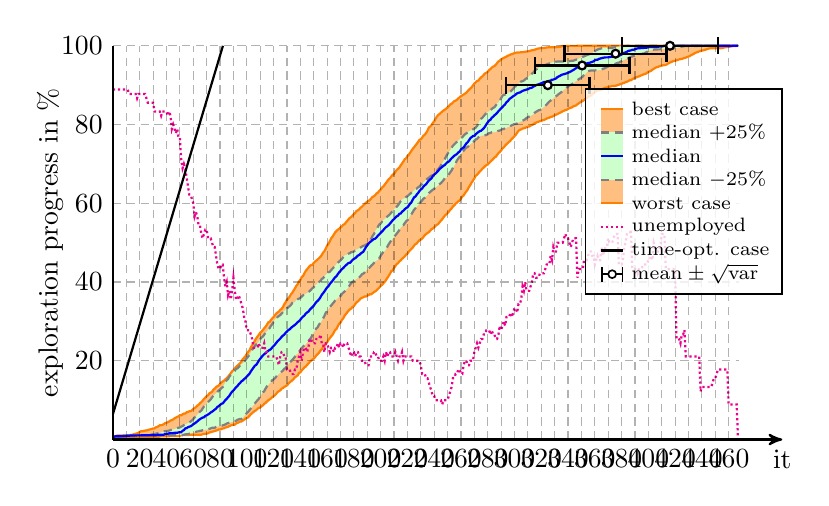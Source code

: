 \begin{tikzpicture}[thick]


% plot data, scaled to 8cm
\begin{scope}[yscale=0.05, xscale=0.017]
\draw[draw=orange, fill=orange!50] (0.00, 0.41) -- (1.00, 0.41) -- (2.00, 0.56) -- (3.00, 0.56) -- (4.00, 0.59) -- (5.00, 0.59) -- (6.00, 0.59) -- (7.00, 0.59) -- (8.00, 0.59) -- (9.00, 0.59) -- (10.00, 0.59) -- (11.00, 0.59) -- (12.00, 0.59) -- (13.00, 0.59) -- (14.00, 0.59) -- (15.00, 0.59) -- (16.00, 0.59) -- (17.00, 0.59) -- (18.00, 0.59) -- (19.00, 0.59) -- (20.00, 0.67) -- (21.00, 0.67) -- (22.00, 0.67) -- (23.00, 0.67) -- (24.00, 0.67) -- (25.00, 0.67) -- (26.00, 0.67) -- (27.00, 0.67) -- (28.00, 0.67) -- (29.00, 0.67) -- (30.00, 0.67) -- (31.00, 0.67) -- (32.00, 0.67) -- (33.00, 0.67) -- (34.00, 0.67) -- (35.00, 0.77) -- (36.00, 0.83) -- (37.00, 0.83) -- (38.00, 0.83) -- (39.00, 0.83) -- (40.00, 0.83) -- (41.00, 0.83) -- (42.00, 0.83) -- (43.00, 0.91) -- (44.00, 0.91) -- (45.00, 0.91) -- (46.00, 0.91) -- (47.00, 0.91) -- (48.00, 0.91) -- (49.00, 0.91) -- (50.00, 0.91) -- (51.00, 1.09) -- (52.00, 1.10) -- (53.00, 1.17) -- (54.00, 1.17) -- (55.00, 1.17) -- (56.00, 1.17) -- (57.00, 1.17) -- (58.00, 1.23) -- (59.00, 1.23) -- (60.00, 1.23) -- (61.00, 1.23) -- (62.00, 1.23) -- (63.00, 1.23) -- (64.00, 1.23) -- (65.00, 1.23) -- (66.00, 1.23) -- (67.00, 1.35) -- (68.00, 1.42) -- (69.00, 1.49) -- (70.00, 1.49) -- (71.00, 1.57) -- (72.00, 1.79) -- (73.00, 1.88) -- (74.00, 1.97) -- (75.00, 2.05) -- (76.00, 2.19) -- (77.00, 2.28) -- (78.00, 2.38) -- (79.00, 2.54) -- (80.00, 2.54) -- (81.00, 2.65) -- (82.00, 2.79) -- (83.00, 2.88) -- (84.00, 3.04) -- (85.00, 3.13) -- (86.00, 3.23) -- (87.00, 3.44) -- (88.00, 3.57) -- (89.00, 3.68) -- (90.00, 3.78) -- (91.00, 3.78) -- (92.00, 4.06) -- (93.00, 4.22) -- (94.00, 4.39) -- (95.00, 4.54) -- (96.00, 4.59) -- (97.00, 4.81) -- (98.00, 5.02) -- (99.00, 5.32) -- (100.00, 5.50) -- (101.00, 5.63) -- (102.00, 6.03) -- (103.00, 6.43) -- (104.00, 6.69) -- (105.00, 7.01) -- (106.00, 7.26) -- (107.00, 7.46) -- (108.00, 7.80) -- (109.00, 8.04) -- (110.00, 8.12) -- (111.00, 8.45) -- (112.00, 8.67) -- (113.00, 9.08) -- (114.00, 9.28) -- (115.00, 9.62) -- (116.00, 9.99) -- (117.00, 10.18) -- (118.00, 10.42) -- (119.00, 10.75) -- (120.00, 11.01) -- (121.00, 11.24) -- (122.00, 11.65) -- (123.00, 12.04) -- (124.00, 12.28) -- (125.00, 12.50) -- (126.00, 12.91) -- (127.00, 13.08) -- (128.00, 13.37) -- (129.00, 13.55) -- (130.00, 13.75) -- (131.00, 14.14) -- (132.00, 14.52) -- (133.00, 14.77) -- (134.00, 15.06) -- (135.00, 15.39) -- (136.00, 15.82) -- (137.00, 16.04) -- (138.00, 16.28) -- (139.00, 16.91) -- (140.00, 17.06) -- (141.00, 17.55) -- (142.00, 17.89) -- (143.00, 18.29) -- (144.00, 18.54) -- (145.00, 18.93) -- (146.00, 19.31) -- (147.00, 19.71) -- (148.00, 20.03) -- (149.00, 20.29) -- (150.00, 20.54) -- (151.00, 20.90) -- (152.00, 21.40) -- (153.00, 21.74) -- (154.00, 22.05) -- (155.00, 22.61) -- (156.00, 22.93) -- (157.00, 23.49) -- (158.00, 23.74) -- (159.00, 24.20) -- (160.00, 24.70) -- (161.00, 25.29) -- (162.00, 25.75) -- (163.00, 26.19) -- (164.00, 26.58) -- (165.00, 27.17) -- (166.00, 27.82) -- (167.00, 28.08) -- (168.00, 28.77) -- (169.00, 29.42) -- (170.00, 29.70) -- (171.00, 30.34) -- (172.00, 30.76) -- (173.00, 31.44) -- (174.00, 31.82) -- (175.00, 32.29) -- (176.00, 32.73) -- (177.00, 33.05) -- (178.00, 33.26) -- (179.00, 33.68) -- (180.00, 33.87) -- (181.00, 34.39) -- (182.00, 34.85) -- (183.00, 35.06) -- (184.00, 35.42) -- (185.00, 35.82) -- (186.00, 35.97) -- (187.00, 36.14) -- (188.00, 36.32) -- (189.00, 36.33) -- (190.00, 36.53) -- (191.00, 36.70) -- (192.00, 36.88) -- (193.00, 36.91) -- (194.00, 37.17) -- (195.00, 37.47) -- (196.00, 37.63) -- (197.00, 37.90) -- (198.00, 38.26) -- (199.00, 38.61) -- (200.00, 39.02) -- (201.00, 39.30) -- (202.00, 39.67) -- (203.00, 40.01) -- (204.00, 40.52) -- (205.00, 41.05) -- (206.00, 41.57) -- (207.00, 42.14) -- (208.00, 42.76) -- (209.00, 42.93) -- (210.00, 43.58) -- (211.00, 44.09) -- (212.00, 44.56) -- (213.00, 44.80) -- (214.00, 45.25) -- (215.00, 45.51) -- (216.00, 45.91) -- (217.00, 46.19) -- (218.00, 46.51) -- (219.00, 46.97) -- (220.00, 47.21) -- (221.00, 47.72) -- (222.00, 48.08) -- (223.00, 48.40) -- (224.00, 48.78) -- (225.00, 49.29) -- (226.00, 49.63) -- (227.00, 49.80) -- (228.00, 50.27) -- (229.00, 50.63) -- (230.00, 50.78) -- (231.00, 51.06) -- (232.00, 51.47) -- (233.00, 51.92) -- (234.00, 52.20) -- (235.00, 52.46) -- (236.00, 52.68) -- (237.00, 53.03) -- (238.00, 53.42) -- (239.00, 53.61) -- (240.00, 53.89) -- (241.00, 54.27) -- (242.00, 54.53) -- (243.00, 54.75) -- (244.00, 55.19) -- (245.00, 55.58) -- (246.00, 55.96) -- (247.00, 56.46) -- (248.00, 56.87) -- (249.00, 57.18) -- (250.00, 57.51) -- (251.00, 57.91) -- (252.00, 58.36) -- (253.00, 58.71) -- (254.00, 59.17) -- (255.00, 59.49) -- (256.00, 59.90) -- (257.00, 60.16) -- (258.00, 60.49) -- (259.00, 60.70) -- (260.00, 61.20) -- (261.00, 61.75) -- (262.00, 62.00) -- (263.00, 62.56) -- (264.00, 63.02) -- (265.00, 63.48) -- (266.00, 64.16) -- (267.00, 64.67) -- (268.00, 65.30) -- (269.00, 65.78) -- (270.00, 66.32) -- (271.00, 66.98) -- (272.00, 67.24) -- (273.00, 67.64) -- (274.00, 68.04) -- (275.00, 68.36) -- (276.00, 68.79) -- (277.00, 69.07) -- (278.00, 69.44) -- (279.00, 69.69) -- (280.00, 69.85) -- (281.00, 70.23) -- (282.00, 70.55) -- (283.00, 70.90) -- (284.00, 71.21) -- (285.00, 71.65) -- (286.00, 71.81) -- (287.00, 72.26) -- (288.00, 72.75) -- (289.00, 73.03) -- (290.00, 73.40) -- (291.00, 73.94) -- (292.00, 74.21) -- (293.00, 74.64) -- (294.00, 74.99) -- (295.00, 75.29) -- (296.00, 75.63) -- (297.00, 75.94) -- (298.00, 76.37) -- (299.00, 76.66) -- (300.00, 77.07) -- (301.00, 77.42) -- (302.00, 77.93) -- (303.00, 78.42) -- (304.00, 78.65) -- (305.00, 78.78) -- (306.00, 78.99) -- (307.00, 79.06) -- (308.00, 79.18) -- (309.00, 79.31) -- (310.00, 79.46) -- (311.00, 79.51) -- (312.00, 79.74) -- (313.00, 79.84) -- (314.00, 80.07) -- (315.00, 80.29) -- (316.00, 80.47) -- (317.00, 80.62) -- (318.00, 80.73) -- (319.00, 80.88) -- (320.00, 80.92) -- (321.00, 81.11) -- (322.00, 81.14) -- (323.00, 81.34) -- (324.00, 81.52) -- (325.00, 81.66) -- (326.00, 81.75) -- (327.00, 81.93) -- (328.00, 82.01) -- (329.00, 82.16) -- (330.00, 82.35) -- (331.00, 82.51) -- (332.00, 82.66) -- (333.00, 82.83) -- (334.00, 83.03) -- (335.00, 83.14) -- (336.00, 83.39) -- (337.00, 83.51) -- (338.00, 83.67) -- (339.00, 83.74) -- (340.00, 83.96) -- (341.00, 84.17) -- (342.00, 84.25) -- (343.00, 84.36) -- (344.00, 84.64) -- (345.00, 84.74) -- (346.00, 84.85) -- (347.00, 85.15) -- (348.00, 85.37) -- (349.00, 85.63) -- (350.00, 85.79) -- (351.00, 86.00) -- (352.00, 86.23) -- (353.00, 86.57) -- (354.00, 86.76) -- (355.00, 86.94) -- (356.00, 87.25) -- (357.00, 87.34) -- (358.00, 87.64) -- (359.00, 87.95) -- (360.00, 88.24) -- (361.00, 88.50) -- (362.00, 88.66) -- (363.00, 88.72) -- (364.00, 88.74) -- (365.00, 88.89) -- (366.00, 89.10) -- (367.00, 89.21) -- (368.00, 89.34) -- (369.00, 89.44) -- (370.00, 89.47) -- (371.00, 89.63) -- (372.00, 89.70) -- (373.00, 89.78) -- (374.00, 89.80) -- (375.00, 89.80) -- (376.00, 89.89) -- (377.00, 90.02) -- (378.00, 90.13) -- (379.00, 90.27) -- (380.00, 90.33) -- (381.00, 90.53) -- (382.00, 90.60) -- (383.00, 90.77) -- (384.00, 90.87) -- (385.00, 91.03) -- (386.00, 91.26) -- (387.00, 91.26) -- (388.00, 91.51) -- (389.00, 91.70) -- (390.00, 91.83) -- (391.00, 92.00) -- (392.00, 92.14) -- (393.00, 92.23) -- (394.00, 92.40) -- (395.00, 92.53) -- (396.00, 92.68) -- (397.00, 92.82) -- (398.00, 92.89) -- (399.00, 93.15) -- (400.00, 93.39) -- (401.00, 93.51) -- (402.00, 93.64) -- (403.00, 93.92) -- (404.00, 94.15) -- (405.00, 94.36) -- (406.00, 94.54) -- (407.00, 94.60) -- (408.00, 94.79) -- (409.00, 94.88) -- (410.00, 94.96) -- (411.00, 95.06) -- (412.00, 95.09) -- (413.00, 95.16) -- (414.00, 95.31) -- (415.00, 95.59) -- (416.00, 95.73) -- (417.00, 95.86) -- (418.00, 96.03) -- (419.00, 96.17) -- (420.00, 96.17) -- (421.00, 96.33) -- (422.00, 96.43) -- (423.00, 96.54) -- (424.00, 96.64) -- (425.00, 96.64) -- (426.00, 96.80) -- (427.00, 96.90) -- (428.00, 97.00) -- (429.00, 97.15) -- (430.00, 97.27) -- (431.00, 97.41) -- (432.00, 97.64) -- (433.00, 97.79) -- (434.00, 97.97) -- (435.00, 98.19) -- (436.00, 98.33) -- (437.00, 98.43) -- (438.00, 98.58) -- (439.00, 98.68) -- (440.00, 98.81) -- (441.00, 98.84) -- (442.00, 98.95) -- (443.00, 99.04) -- (444.00, 99.18) -- (445.00, 99.28) -- (446.00, 99.36) -- (447.00, 99.36) -- (448.00, 99.37) -- (449.00, 99.39) -- (450.00, 99.39) -- (451.00, 99.39) -- (452.00, 99.39) -- (453.00, 99.39) -- (454.00, 99.39) -- (455.00, 99.43) -- (456.00, 99.50) -- (457.00, 99.61) -- (458.00, 99.65) -- (459.00, 99.70) -- (460.00, 99.72) -- (461.00, 99.78) -- (462.00, 99.85) -- (463.00, 99.92) -- (464.00, 99.95) -- (465.00, 99.95) -- (466.00, 99.99) -- (467.00, 100.00) -- (467.00, 100.00) -- (466.00, 100.00) -- (465.00, 100.00) -- (464.00, 100.00) -- (463.00, 100.00) -- (462.00, 100.00) -- (461.00, 100.00) -- (460.00, 100.00) -- (459.00, 100.00) -- (458.00, 100.00) -- (457.00, 100.00) -- (456.00, 100.00) -- (455.00, 100.00) -- (454.00, 100.00) -- (453.00, 100.00) -- (452.00, 100.00) -- (451.00, 100.00) -- (450.00, 100.00) -- (449.00, 100.00) -- (448.00, 100.00) -- (447.00, 100.00) -- (446.00, 100.00) -- (445.00, 100.00) -- (444.00, 100.00) -- (443.00, 100.00) -- (442.00, 100.00) -- (441.00, 100.00) -- (440.00, 100.00) -- (439.00, 100.00) -- (438.00, 100.00) -- (437.00, 100.00) -- (436.00, 100.00) -- (435.00, 100.00) -- (434.00, 100.00) -- (433.00, 100.00) -- (432.00, 100.00) -- (431.00, 100.00) -- (430.00, 100.00) -- (429.00, 100.00) -- (428.00, 100.00) -- (427.00, 100.00) -- (426.00, 100.00) -- (425.00, 100.00) -- (424.00, 100.00) -- (423.00, 100.00) -- (422.00, 100.00) -- (421.00, 100.00) -- (420.00, 100.00) -- (419.00, 100.00) -- (418.00, 100.00) -- (417.00, 100.00) -- (416.00, 100.00) -- (415.00, 100.00) -- (414.00, 100.00) -- (413.00, 100.00) -- (412.00, 100.00) -- (411.00, 100.00) -- (410.00, 100.00) -- (409.00, 100.00) -- (408.00, 100.00) -- (407.00, 100.00) -- (406.00, 100.00) -- (405.00, 100.00) -- (404.00, 100.00) -- (403.00, 100.00) -- (402.00, 100.00) -- (401.00, 100.00) -- (400.00, 100.00) -- (399.00, 100.00) -- (398.00, 100.00) -- (397.00, 100.00) -- (396.00, 100.00) -- (395.00, 100.00) -- (394.00, 100.00) -- (393.00, 100.00) -- (392.00, 100.00) -- (391.00, 100.00) -- (390.00, 100.00) -- (389.00, 100.00) -- (388.00, 100.00) -- (387.00, 100.00) -- (386.00, 100.00) -- (385.00, 100.00) -- (384.00, 100.00) -- (383.00, 100.00) -- (382.00, 100.00) -- (381.00, 100.00) -- (380.00, 100.00) -- (379.00, 100.00) -- (378.00, 100.00) -- (377.00, 100.00) -- (376.00, 100.00) -- (375.00, 100.00) -- (374.00, 100.00) -- (373.00, 100.00) -- (372.00, 100.00) -- (371.00, 100.00) -- (370.00, 100.00) -- (369.00, 100.00) -- (368.00, 100.00) -- (367.00, 100.00) -- (366.00, 100.00) -- (365.00, 100.00) -- (364.00, 100.00) -- (363.00, 100.00) -- (362.00, 100.00) -- (361.00, 100.00) -- (360.00, 100.00) -- (359.00, 100.00) -- (358.00, 100.00) -- (357.00, 100.00) -- (356.00, 100.00) -- (355.00, 100.00) -- (354.00, 100.00) -- (353.00, 100.00) -- (352.00, 100.00) -- (351.00, 100.00) -- (350.00, 100.00) -- (349.00, 100.00) -- (348.00, 100.00) -- (347.00, 100.00) -- (346.00, 99.98) -- (345.00, 99.98) -- (344.00, 99.98) -- (343.00, 99.98) -- (342.00, 99.98) -- (341.00, 99.98) -- (340.00, 99.98) -- (339.00, 99.98) -- (338.00, 99.98) -- (337.00, 99.98) -- (336.00, 99.95) -- (335.00, 99.86) -- (334.00, 99.75) -- (333.00, 99.75) -- (332.00, 99.70) -- (331.00, 99.63) -- (330.00, 99.63) -- (329.00, 99.63) -- (328.00, 99.63) -- (327.00, 99.62) -- (326.00, 99.61) -- (325.00, 99.61) -- (324.00, 99.56) -- (323.00, 99.52) -- (322.00, 99.44) -- (321.00, 99.42) -- (320.00, 99.39) -- (319.00, 99.36) -- (318.00, 99.33) -- (317.00, 99.24) -- (316.00, 99.13) -- (315.00, 99.00) -- (314.00, 98.90) -- (313.00, 98.88) -- (312.00, 98.75) -- (311.00, 98.64) -- (310.00, 98.58) -- (309.00, 98.55) -- (308.00, 98.49) -- (307.00, 98.43) -- (306.00, 98.38) -- (305.00, 98.36) -- (304.00, 98.33) -- (303.00, 98.32) -- (302.00, 98.31) -- (301.00, 98.24) -- (300.00, 98.14) -- (299.00, 98.00) -- (298.00, 97.88) -- (297.00, 97.78) -- (296.00, 97.61) -- (295.00, 97.48) -- (294.00, 97.27) -- (293.00, 97.08) -- (292.00, 96.93) -- (291.00, 96.74) -- (290.00, 96.55) -- (289.00, 96.23) -- (288.00, 96.02) -- (287.00, 95.61) -- (286.00, 95.18) -- (285.00, 94.86) -- (284.00, 94.70) -- (283.00, 94.45) -- (282.00, 94.10) -- (281.00, 93.83) -- (280.00, 93.40) -- (279.00, 93.14) -- (278.00, 92.98) -- (277.00, 92.63) -- (276.00, 92.26) -- (275.00, 91.97) -- (274.00, 91.62) -- (273.00, 91.17) -- (272.00, 91.06) -- (271.00, 90.70) -- (270.00, 90.41) -- (269.00, 89.96) -- (268.00, 89.45) -- (267.00, 89.17) -- (266.00, 88.84) -- (265.00, 88.48) -- (264.00, 88.07) -- (263.00, 87.87) -- (262.00, 87.63) -- (261.00, 87.42) -- (260.00, 87.20) -- (259.00, 86.91) -- (258.00, 86.65) -- (257.00, 86.29) -- (256.00, 86.07) -- (255.00, 85.94) -- (254.00, 85.61) -- (253.00, 85.29) -- (252.00, 85.11) -- (251.00, 84.70) -- (250.00, 84.33) -- (249.00, 84.06) -- (248.00, 83.80) -- (247.00, 83.58) -- (246.00, 83.31) -- (245.00, 83.00) -- (244.00, 82.69) -- (243.00, 82.42) -- (242.00, 82.03) -- (241.00, 81.46) -- (240.00, 80.80) -- (239.00, 80.40) -- (238.00, 79.85) -- (237.00, 79.52) -- (236.00, 79.25) -- (235.00, 78.47) -- (234.00, 77.89) -- (233.00, 77.43) -- (232.00, 77.19) -- (231.00, 76.68) -- (230.00, 76.26) -- (229.00, 76.13) -- (228.00, 75.59) -- (227.00, 75.14) -- (226.00, 74.69) -- (225.00, 74.24) -- (224.00, 73.84) -- (223.00, 73.35) -- (222.00, 72.84) -- (221.00, 72.31) -- (220.00, 71.99) -- (219.00, 71.39) -- (218.00, 71.22) -- (217.00, 70.62) -- (216.00, 70.13) -- (215.00, 69.65) -- (214.00, 69.07) -- (213.00, 68.79) -- (212.00, 68.50) -- (211.00, 67.98) -- (210.00, 67.50) -- (209.00, 67.25) -- (208.00, 66.87) -- (207.00, 66.39) -- (206.00, 66.11) -- (205.00, 65.65) -- (204.00, 65.16) -- (203.00, 64.71) -- (202.00, 64.28) -- (201.00, 64.00) -- (200.00, 63.47) -- (199.00, 63.14) -- (198.00, 62.73) -- (197.00, 62.53) -- (196.00, 62.10) -- (195.00, 61.80) -- (194.00, 61.63) -- (193.00, 61.26) -- (192.00, 60.83) -- (191.00, 60.63) -- (190.00, 60.43) -- (189.00, 60.12) -- (188.00, 59.83) -- (187.00, 59.46) -- (186.00, 59.12) -- (185.00, 58.89) -- (184.00, 58.49) -- (183.00, 58.21) -- (182.00, 58.08) -- (181.00, 57.58) -- (180.00, 57.27) -- (179.00, 56.89) -- (178.00, 56.53) -- (177.00, 56.28) -- (176.00, 55.94) -- (175.00, 55.52) -- (174.00, 55.13) -- (173.00, 54.68) -- (172.00, 54.53) -- (171.00, 54.14) -- (170.00, 53.91) -- (169.00, 53.48) -- (168.00, 53.32) -- (167.00, 52.96) -- (166.00, 52.62) -- (165.00, 52.05) -- (164.00, 51.51) -- (163.00, 51.08) -- (162.00, 50.35) -- (161.00, 49.73) -- (160.00, 49.24) -- (159.00, 48.52) -- (158.00, 47.86) -- (157.00, 47.48) -- (156.00, 46.89) -- (155.00, 46.41) -- (154.00, 46.10) -- (153.00, 45.77) -- (152.00, 45.48) -- (151.00, 45.19) -- (150.00, 44.85) -- (149.00, 44.38) -- (148.00, 44.30) -- (147.00, 44.09) -- (146.00, 43.64) -- (145.00, 43.23) -- (144.00, 42.82) -- (143.00, 42.20) -- (142.00, 41.55) -- (141.00, 41.26) -- (140.00, 40.55) -- (139.00, 40.16) -- (138.00, 39.45) -- (137.00, 39.05) -- (136.00, 38.40) -- (135.00, 37.87) -- (134.00, 37.29) -- (133.00, 36.90) -- (132.00, 36.31) -- (131.00, 35.81) -- (130.00, 35.52) -- (129.00, 34.85) -- (128.00, 34.35) -- (127.00, 33.65) -- (126.00, 33.19) -- (125.00, 32.96) -- (124.00, 32.51) -- (123.00, 32.27) -- (122.00, 32.01) -- (121.00, 31.52) -- (120.00, 31.13) -- (119.00, 30.75) -- (118.00, 30.35) -- (117.00, 29.84) -- (116.00, 29.76) -- (115.00, 29.13) -- (114.00, 28.65) -- (113.00, 28.26) -- (112.00, 27.80) -- (111.00, 27.42) -- (110.00, 27.10) -- (109.00, 26.63) -- (108.00, 26.16) -- (107.00, 25.68) -- (106.00, 25.12) -- (105.00, 24.47) -- (104.00, 23.93) -- (103.00, 23.40) -- (102.00, 22.66) -- (101.00, 22.29) -- (100.00, 21.72) -- (99.00, 21.14) -- (98.00, 20.79) -- (97.00, 20.42) -- (96.00, 19.83) -- (95.00, 19.38) -- (94.00, 19.09) -- (93.00, 18.76) -- (92.00, 18.46) -- (91.00, 18.07) -- (90.00, 17.59) -- (89.00, 17.32) -- (88.00, 16.85) -- (87.00, 16.39) -- (86.00, 15.98) -- (85.00, 15.58) -- (84.00, 15.32) -- (83.00, 14.97) -- (82.00, 14.73) -- (81.00, 14.52) -- (80.00, 14.07) -- (79.00, 13.70) -- (78.00, 13.58) -- (77.00, 13.29) -- (76.00, 12.92) -- (75.00, 12.65) -- (74.00, 12.11) -- (73.00, 11.92) -- (72.00, 11.73) -- (71.00, 11.23) -- (70.00, 11.03) -- (69.00, 10.61) -- (68.00, 10.33) -- (67.00, 9.86) -- (66.00, 9.52) -- (65.00, 9.22) -- (64.00, 8.83) -- (63.00, 8.60) -- (62.00, 8.23) -- (61.00, 8.00) -- (60.00, 7.79) -- (59.00, 7.40) -- (58.00, 7.21) -- (57.00, 7.16) -- (56.00, 6.99) -- (55.00, 6.92) -- (54.00, 6.60) -- (53.00, 6.60) -- (52.00, 6.40) -- (51.00, 6.16) -- (50.00, 6.16) -- (49.00, 5.91) -- (48.00, 5.75) -- (47.00, 5.57) -- (46.00, 5.39) -- (45.00, 5.13) -- (44.00, 4.92) -- (43.00, 4.84) -- (42.00, 4.60) -- (41.00, 4.43) -- (40.00, 4.24) -- (39.00, 4.19) -- (38.00, 3.89) -- (37.00, 3.74) -- (36.00, 3.61) -- (35.00, 3.61) -- (34.00, 3.41) -- (33.00, 3.17) -- (32.00, 3.10) -- (31.00, 2.83) -- (30.00, 2.83) -- (29.00, 2.68) -- (28.00, 2.60) -- (27.00, 2.52) -- (26.00, 2.42) -- (25.00, 2.28) -- (24.00, 2.28) -- (23.00, 2.20) -- (22.00, 2.10) -- (21.00, 2.10) -- (20.00, 1.94) -- (19.00, 1.70) -- (18.00, 1.55) -- (17.00, 1.47) -- (16.00, 1.38) -- (15.00, 1.29) -- (14.00, 1.15) -- (13.00, 1.15) -- (12.00, 1.06) -- (11.00, 1.06) -- (10.00, 1.06) -- (9.00, 1.06) -- (8.00, 1.06) -- (7.00, 1.06) -- (6.00, 1.03) -- (5.00, 1.03) -- (4.00, 1.03) -- (3.00, 0.99) -- (2.00, 0.87) -- (1.00, 0.83) -- (0.00, 0.72);
\draw[gray, densely dashed, fill=green!20] (0.00, 0.52) -- (1.00, 0.66) -- (2.00, 0.66) -- (3.00, 0.66) -- (4.00, 0.66) -- (5.00, 0.66) -- (6.00, 0.66) -- (7.00, 0.66) -- (8.00, 0.66) -- (9.00, 0.66) -- (10.00, 0.83) -- (11.00, 0.83) -- (12.00, 0.83) -- (13.00, 0.83) -- (14.00, 0.83) -- (15.00, 0.83) -- (16.00, 0.83) -- (17.00, 0.83) -- (18.00, 0.83) -- (19.00, 0.83) -- (20.00, 0.93) -- (21.00, 0.93) -- (22.00, 0.99) -- (23.00, 0.99) -- (24.00, 0.99) -- (25.00, 0.99) -- (26.00, 0.99) -- (27.00, 1.00) -- (28.00, 1.00) -- (29.00, 1.00) -- (30.00, 1.00) -- (31.00, 1.00) -- (32.00, 1.00) -- (33.00, 1.00) -- (34.00, 1.00) -- (35.00, 1.00) -- (36.00, 1.00) -- (37.00, 1.00) -- (38.00, 1.11) -- (39.00, 1.11) -- (40.00, 1.11) -- (41.00, 1.11) -- (42.00, 1.11) -- (43.00, 1.11) -- (44.00, 1.11) -- (45.00, 1.11) -- (46.00, 1.11) -- (47.00, 1.11) -- (48.00, 1.11) -- (49.00, 1.11) -- (50.00, 1.11) -- (51.00, 1.11) -- (52.00, 1.17) -- (53.00, 1.23) -- (54.00, 1.30) -- (55.00, 1.37) -- (56.00, 1.37) -- (57.00, 1.49) -- (58.00, 1.58) -- (59.00, 1.68) -- (60.00, 1.75) -- (61.00, 1.87) -- (62.00, 1.96) -- (63.00, 2.07) -- (64.00, 2.07) -- (65.00, 2.21) -- (66.00, 2.21) -- (67.00, 2.38) -- (68.00, 2.38) -- (69.00, 2.52) -- (70.00, 2.52) -- (71.00, 2.61) -- (72.00, 2.72) -- (73.00, 2.83) -- (74.00, 2.97) -- (75.00, 3.00) -- (76.00, 3.00) -- (77.00, 3.18) -- (78.00, 3.32) -- (79.00, 3.32) -- (80.00, 3.48) -- (81.00, 3.57) -- (82.00, 3.59) -- (83.00, 3.70) -- (84.00, 3.84) -- (85.00, 4.07) -- (86.00, 4.16) -- (87.00, 4.28) -- (88.00, 4.36) -- (89.00, 4.46) -- (90.00, 4.60) -- (91.00, 4.69) -- (92.00, 4.75) -- (93.00, 5.02) -- (94.00, 5.12) -- (95.00, 5.23) -- (96.00, 5.23) -- (97.00, 5.50) -- (98.00, 5.98) -- (99.00, 6.36) -- (100.00, 6.73) -- (101.00, 7.03) -- (102.00, 7.50) -- (103.00, 7.87) -- (104.00, 8.38) -- (105.00, 8.75) -- (106.00, 9.17) -- (107.00, 9.60) -- (108.00, 9.99) -- (109.00, 10.36) -- (110.00, 11.00) -- (111.00, 11.55) -- (112.00, 12.00) -- (113.00, 12.25) -- (114.00, 12.93) -- (115.00, 13.49) -- (116.00, 13.89) -- (117.00, 14.27) -- (118.00, 14.57) -- (119.00, 15.06) -- (120.00, 15.23) -- (121.00, 15.56) -- (122.00, 15.98) -- (123.00, 16.39) -- (124.00, 16.68) -- (125.00, 16.99) -- (126.00, 17.24) -- (127.00, 17.52) -- (128.00, 17.98) -- (129.00, 18.14) -- (130.00, 18.75) -- (131.00, 19.20) -- (132.00, 19.51) -- (133.00, 19.87) -- (134.00, 20.23) -- (135.00, 20.62) -- (136.00, 21.03) -- (137.00, 21.62) -- (138.00, 21.83) -- (139.00, 22.27) -- (140.00, 22.77) -- (141.00, 23.10) -- (142.00, 23.61) -- (143.00, 23.89) -- (144.00, 24.23) -- (145.00, 24.67) -- (146.00, 24.93) -- (147.00, 25.42) -- (148.00, 25.86) -- (149.00, 26.57) -- (150.00, 27.32) -- (151.00, 27.67) -- (152.00, 28.27) -- (153.00, 28.52) -- (154.00, 29.21) -- (155.00, 29.72) -- (156.00, 30.20) -- (157.00, 30.79) -- (158.00, 31.40) -- (159.00, 32.19) -- (160.00, 32.54) -- (161.00, 33.14) -- (162.00, 33.66) -- (163.00, 34.03) -- (164.00, 34.46) -- (165.00, 34.84) -- (166.00, 35.32) -- (167.00, 35.61) -- (168.00, 35.92) -- (169.00, 36.29) -- (170.00, 36.45) -- (171.00, 36.95) -- (172.00, 37.29) -- (173.00, 37.57) -- (174.00, 37.98) -- (175.00, 38.31) -- (176.00, 38.73) -- (177.00, 39.24) -- (178.00, 39.75) -- (179.00, 40.04) -- (180.00, 40.21) -- (181.00, 40.58) -- (182.00, 40.90) -- (183.00, 40.98) -- (184.00, 41.20) -- (185.00, 41.53) -- (186.00, 41.96) -- (187.00, 42.14) -- (188.00, 42.42) -- (189.00, 42.89) -- (190.00, 43.21) -- (191.00, 43.51) -- (192.00, 43.75) -- (193.00, 44.16) -- (194.00, 44.45) -- (195.00, 44.86) -- (196.00, 45.29) -- (197.00, 45.46) -- (198.00, 45.76) -- (199.00, 46.05) -- (200.00, 46.65) -- (201.00, 47.22) -- (202.00, 47.62) -- (203.00, 47.90) -- (204.00, 48.32) -- (205.00, 48.97) -- (206.00, 49.59) -- (207.00, 50.12) -- (208.00, 50.57) -- (209.00, 50.98) -- (210.00, 51.50) -- (211.00, 51.89) -- (212.00, 52.28) -- (213.00, 52.73) -- (214.00, 53.22) -- (215.00, 53.88) -- (216.00, 54.20) -- (217.00, 54.43) -- (218.00, 54.95) -- (219.00, 55.39) -- (220.00, 55.71) -- (221.00, 56.15) -- (222.00, 56.87) -- (223.00, 57.24) -- (224.00, 57.79) -- (225.00, 58.35) -- (226.00, 58.75) -- (227.00, 59.16) -- (228.00, 59.56) -- (229.00, 60.01) -- (230.00, 60.35) -- (231.00, 60.74) -- (232.00, 61.18) -- (233.00, 61.41) -- (234.00, 61.86) -- (235.00, 62.08) -- (236.00, 62.59) -- (237.00, 62.88) -- (238.00, 63.19) -- (239.00, 63.45) -- (240.00, 63.67) -- (241.00, 64.09) -- (242.00, 64.24) -- (243.00, 64.57) -- (244.00, 64.87) -- (245.00, 65.12) -- (246.00, 65.49) -- (247.00, 65.91) -- (248.00, 66.38) -- (249.00, 66.43) -- (250.00, 66.93) -- (251.00, 67.38) -- (252.00, 67.86) -- (253.00, 68.35) -- (254.00, 69.00) -- (255.00, 69.58) -- (256.00, 70.13) -- (257.00, 70.88) -- (258.00, 71.34) -- (259.00, 71.83) -- (260.00, 72.62) -- (261.00, 72.97) -- (262.00, 73.35) -- (263.00, 73.81) -- (264.00, 74.14) -- (265.00, 74.31) -- (266.00, 74.66) -- (267.00, 75.03) -- (268.00, 75.30) -- (269.00, 75.51) -- (270.00, 75.83) -- (271.00, 76.22) -- (272.00, 76.35) -- (273.00, 76.74) -- (274.00, 76.99) -- (275.00, 77.16) -- (276.00, 77.21) -- (277.00, 77.23) -- (278.00, 77.29) -- (279.00, 77.35) -- (280.00, 77.56) -- (281.00, 77.81) -- (282.00, 77.86) -- (283.00, 78.04) -- (284.00, 78.04) -- (285.00, 78.04) -- (286.00, 78.16) -- (287.00, 78.30) -- (288.00, 78.41) -- (289.00, 78.46) -- (290.00, 78.66) -- (291.00, 78.84) -- (292.00, 78.88) -- (293.00, 79.08) -- (294.00, 79.19) -- (295.00, 79.39) -- (296.00, 79.48) -- (297.00, 79.65) -- (298.00, 79.81) -- (299.00, 79.96) -- (300.00, 80.11) -- (301.00, 80.18) -- (302.00, 80.24) -- (303.00, 80.48) -- (304.00, 80.68) -- (305.00, 80.86) -- (306.00, 80.95) -- (307.00, 81.17) -- (308.00, 81.32) -- (309.00, 81.66) -- (310.00, 81.86) -- (311.00, 82.04) -- (312.00, 82.19) -- (313.00, 82.43) -- (314.00, 82.60) -- (315.00, 82.96) -- (316.00, 83.23) -- (317.00, 83.41) -- (318.00, 83.64) -- (319.00, 83.68) -- (320.00, 83.91) -- (321.00, 84.23) -- (322.00, 84.51) -- (323.00, 84.71) -- (324.00, 85.09) -- (325.00, 85.47) -- (326.00, 85.85) -- (327.00, 86.08) -- (328.00, 86.42) -- (329.00, 86.60) -- (330.00, 87.01) -- (331.00, 87.18) -- (332.00, 87.43) -- (333.00, 87.77) -- (334.00, 87.96) -- (335.00, 88.21) -- (336.00, 88.58) -- (337.00, 88.90) -- (338.00, 89.09) -- (339.00, 89.39) -- (340.00, 89.67) -- (341.00, 89.89) -- (342.00, 90.07) -- (343.00, 90.28) -- (344.00, 90.51) -- (345.00, 90.73) -- (346.00, 91.05) -- (347.00, 91.30) -- (348.00, 91.51) -- (349.00, 91.68) -- (350.00, 91.94) -- (351.00, 92.21) -- (352.00, 92.62) -- (353.00, 92.92) -- (354.00, 93.27) -- (355.00, 93.50) -- (356.00, 93.66) -- (357.00, 93.71) -- (358.00, 93.75) -- (359.00, 93.75) -- (360.00, 93.76) -- (361.00, 93.77) -- (362.00, 93.77) -- (363.00, 93.83) -- (364.00, 93.85) -- (365.00, 93.96) -- (366.00, 94.15) -- (367.00, 94.25) -- (368.00, 94.41) -- (369.00, 94.60) -- (370.00, 94.76) -- (371.00, 94.95) -- (372.00, 95.07) -- (373.00, 95.16) -- (374.00, 95.25) -- (375.00, 95.38) -- (376.00, 95.52) -- (377.00, 95.66) -- (378.00, 95.74) -- (379.00, 95.93) -- (380.00, 96.10) -- (381.00, 96.28) -- (382.00, 96.44) -- (383.00, 96.59) -- (384.00, 96.75) -- (385.00, 96.86) -- (386.00, 97.06) -- (387.00, 97.25) -- (388.00, 97.30) -- (389.00, 97.41) -- (390.00, 97.51) -- (391.00, 97.60) -- (392.00, 97.67) -- (393.00, 97.75) -- (394.00, 97.90) -- (395.00, 97.90) -- (396.00, 98.05) -- (397.00, 98.07) -- (398.00, 98.29) -- (399.00, 98.47) -- (400.00, 98.58) -- (401.00, 98.70) -- (402.00, 98.84) -- (403.00, 98.95) -- (404.00, 99.03) -- (405.00, 99.05) -- (406.00, 99.08) -- (407.00, 99.09) -- (408.00, 99.09) -- (409.00, 99.10) -- (410.00, 99.11) -- (411.00, 99.18) -- (412.00, 99.18) -- (413.00, 99.18) -- (414.00, 99.18) -- (415.00, 99.21) -- (416.00, 99.30) -- (417.00, 99.35) -- (418.00, 99.35) -- (419.00, 99.41) -- (420.00, 99.44) -- (421.00, 99.44) -- (422.00, 99.52) -- (423.00, 99.60) -- (424.00, 99.70) -- (425.00, 99.80) -- (426.00, 99.85) -- (427.00, 99.92) -- (428.00, 99.94) -- (429.00, 99.94) -- (430.00, 99.94) -- (431.00, 99.94) -- (432.00, 99.94) -- (433.00, 99.94) -- (434.00, 99.95) -- (435.00, 99.96) -- (436.00, 99.96) -- (437.00, 99.98) -- (438.00, 99.99) -- (439.00, 100.00) -- (440.00, 100.00) -- (441.00, 100.00) -- (442.00, 100.00) -- (443.00, 100.00) -- (444.00, 100.00) -- (445.00, 100.00) -- (446.00, 100.00) -- (447.00, 100.00) -- (448.00, 100.00) -- (449.00, 100.00) -- (450.00, 100.00) -- (451.00, 100.00) -- (452.00, 100.00) -- (453.00, 100.00) -- (454.00, 100.00) -- (455.00, 100.00) -- (456.00, 100.00) -- (457.00, 100.00) -- (458.00, 100.00) -- (459.00, 100.00) -- (460.00, 100.00) -- (461.00, 100.00) -- (462.00, 100.00) -- (463.00, 100.00) -- (464.00, 100.00) -- (465.00, 100.00) -- (466.00, 100.00) -- (467.00, 100.00) -- (467.00, 100.00) -- (466.00, 100.00) -- (465.00, 100.00) -- (464.00, 100.00) -- (463.00, 100.00) -- (462.00, 100.00) -- (461.00, 100.00) -- (460.00, 100.00) -- (459.00, 100.00) -- (458.00, 100.00) -- (457.00, 100.00) -- (456.00, 100.00) -- (455.00, 100.00) -- (454.00, 100.00) -- (453.00, 100.00) -- (452.00, 100.00) -- (451.00, 100.00) -- (450.00, 100.00) -- (449.00, 100.00) -- (448.00, 100.00) -- (447.00, 100.00) -- (446.00, 100.00) -- (445.00, 100.00) -- (444.00, 100.00) -- (443.00, 100.00) -- (442.00, 100.00) -- (441.00, 100.00) -- (440.00, 100.00) -- (439.00, 100.00) -- (438.00, 100.00) -- (437.00, 100.00) -- (436.00, 100.00) -- (435.00, 100.00) -- (434.00, 100.00) -- (433.00, 100.00) -- (432.00, 100.00) -- (431.00, 100.00) -- (430.00, 100.00) -- (429.00, 100.00) -- (428.00, 100.00) -- (427.00, 100.00) -- (426.00, 100.00) -- (425.00, 100.00) -- (424.00, 100.00) -- (423.00, 100.00) -- (422.00, 100.00) -- (421.00, 100.00) -- (420.00, 100.00) -- (419.00, 100.00) -- (418.00, 100.00) -- (417.00, 100.00) -- (416.00, 100.00) -- (415.00, 100.00) -- (414.00, 100.00) -- (413.00, 100.00) -- (412.00, 100.00) -- (411.00, 100.00) -- (410.00, 100.00) -- (409.00, 100.00) -- (408.00, 100.00) -- (407.00, 100.00) -- (406.00, 100.00) -- (405.00, 100.00) -- (404.00, 100.00) -- (403.00, 100.00) -- (402.00, 100.00) -- (401.00, 100.00) -- (400.00, 100.00) -- (399.00, 100.00) -- (398.00, 100.00) -- (397.00, 100.00) -- (396.00, 100.00) -- (395.00, 100.00) -- (394.00, 100.00) -- (393.00, 100.00) -- (392.00, 100.00) -- (391.00, 100.00) -- (390.00, 100.00) -- (389.00, 100.00) -- (388.00, 100.00) -- (387.00, 99.99) -- (386.00, 99.99) -- (385.00, 99.99) -- (384.00, 99.99) -- (383.00, 99.98) -- (382.00, 99.98) -- (381.00, 99.96) -- (380.00, 99.93) -- (379.00, 99.86) -- (378.00, 99.80) -- (377.00, 99.74) -- (376.00, 99.68) -- (375.00, 99.63) -- (374.00, 99.59) -- (373.00, 99.47) -- (372.00, 99.44) -- (371.00, 99.44) -- (370.00, 99.42) -- (369.00, 99.42) -- (368.00, 99.42) -- (367.00, 99.42) -- (366.00, 99.41) -- (365.00, 99.36) -- (364.00, 99.26) -- (363.00, 99.18) -- (362.00, 99.03) -- (361.00, 98.86) -- (360.00, 98.63) -- (359.00, 98.39) -- (358.00, 98.14) -- (357.00, 98.05) -- (356.00, 97.90) -- (355.00, 97.75) -- (354.00, 97.65) -- (353.00, 97.47) -- (352.00, 97.33) -- (351.00, 97.21) -- (350.00, 97.06) -- (349.00, 96.89) -- (348.00, 96.71) -- (347.00, 96.61) -- (346.00, 96.48) -- (345.00, 96.35) -- (344.00, 96.22) -- (343.00, 96.22) -- (342.00, 96.16) -- (341.00, 96.10) -- (340.00, 96.06) -- (339.00, 96.02) -- (338.00, 96.00) -- (337.00, 96.00) -- (336.00, 96.00) -- (335.00, 96.00) -- (334.00, 96.00) -- (333.00, 96.00) -- (332.00, 96.00) -- (331.00, 95.97) -- (330.00, 95.93) -- (329.00, 95.90) -- (328.00, 95.78) -- (327.00, 95.61) -- (326.00, 95.50) -- (325.00, 95.42) -- (324.00, 95.27) -- (323.00, 95.12) -- (322.00, 95.01) -- (321.00, 94.87) -- (320.00, 94.67) -- (319.00, 94.59) -- (318.00, 94.44) -- (317.00, 94.17) -- (316.00, 93.98) -- (315.00, 93.62) -- (314.00, 93.18) -- (313.00, 92.92) -- (312.00, 92.56) -- (311.00, 92.29) -- (310.00, 91.96) -- (309.00, 91.76) -- (308.00, 91.49) -- (307.00, 91.20) -- (306.00, 91.00) -- (305.00, 90.96) -- (304.00, 90.62) -- (303.00, 90.36) -- (302.00, 90.06) -- (301.00, 89.76) -- (300.00, 89.58) -- (299.00, 89.08) -- (298.00, 88.74) -- (297.00, 88.39) -- (296.00, 88.21) -- (295.00, 87.96) -- (294.00, 87.80) -- (293.00, 87.61) -- (292.00, 87.57) -- (291.00, 87.28) -- (290.00, 86.71) -- (289.00, 86.14) -- (288.00, 85.63) -- (287.00, 85.37) -- (286.00, 84.84) -- (285.00, 84.41) -- (284.00, 84.24) -- (283.00, 83.96) -- (282.00, 83.60) -- (281.00, 83.38) -- (280.00, 83.15) -- (279.00, 82.90) -- (278.00, 82.57) -- (277.00, 82.17) -- (276.00, 81.72) -- (275.00, 81.47) -- (274.00, 80.96) -- (273.00, 80.26) -- (272.00, 79.61) -- (271.00, 79.24) -- (270.00, 78.98) -- (269.00, 78.79) -- (268.00, 78.58) -- (267.00, 78.40) -- (266.00, 78.26) -- (265.00, 77.97) -- (264.00, 77.76) -- (263.00, 77.55) -- (262.00, 77.17) -- (261.00, 76.77) -- (260.00, 76.59) -- (259.00, 76.22) -- (258.00, 75.95) -- (257.00, 75.62) -- (256.00, 75.31) -- (255.00, 74.97) -- (254.00, 74.63) -- (253.00, 74.10) -- (252.00, 73.46) -- (251.00, 73.06) -- (250.00, 72.58) -- (249.00, 71.99) -- (248.00, 71.31) -- (247.00, 70.75) -- (246.00, 70.17) -- (245.00, 69.60) -- (244.00, 69.09) -- (243.00, 68.68) -- (242.00, 68.31) -- (241.00, 67.97) -- (240.00, 67.60) -- (239.00, 67.21) -- (238.00, 66.98) -- (237.00, 66.81) -- (236.00, 66.49) -- (235.00, 66.28) -- (234.00, 65.98) -- (233.00, 65.62) -- (232.00, 65.32) -- (231.00, 64.92) -- (230.00, 64.66) -- (229.00, 64.26) -- (228.00, 64.07) -- (227.00, 63.75) -- (226.00, 63.60) -- (225.00, 63.23) -- (224.00, 62.96) -- (223.00, 62.71) -- (222.00, 62.40) -- (221.00, 62.13) -- (220.00, 61.83) -- (219.00, 61.60) -- (218.00, 61.28) -- (217.00, 61.15) -- (216.00, 60.92) -- (215.00, 60.55) -- (214.00, 60.01) -- (213.00, 59.49) -- (212.00, 59.13) -- (211.00, 58.77) -- (210.00, 58.49) -- (209.00, 58.05) -- (208.00, 57.67) -- (207.00, 57.26) -- (206.00, 56.93) -- (205.00, 56.66) -- (204.00, 56.24) -- (203.00, 55.98) -- (202.00, 55.73) -- (201.00, 55.32) -- (200.00, 54.88) -- (199.00, 54.63) -- (198.00, 54.08) -- (197.00, 53.41) -- (196.00, 52.94) -- (195.00, 52.21) -- (194.00, 51.74) -- (193.00, 51.06) -- (192.00, 50.44) -- (191.00, 49.99) -- (190.00, 49.70) -- (189.00, 49.49) -- (188.00, 49.28) -- (187.00, 49.20) -- (186.00, 49.00) -- (185.00, 48.79) -- (184.00, 48.57) -- (183.00, 48.37) -- (182.00, 48.25) -- (181.00, 48.06) -- (180.00, 47.80) -- (179.00, 47.61) -- (178.00, 47.61) -- (177.00, 47.32) -- (176.00, 47.23) -- (175.00, 47.02) -- (174.00, 46.83) -- (173.00, 46.74) -- (172.00, 46.31) -- (171.00, 45.84) -- (170.00, 45.52) -- (169.00, 45.18) -- (168.00, 44.94) -- (167.00, 44.55) -- (166.00, 44.09) -- (165.00, 43.77) -- (164.00, 43.39) -- (163.00, 43.01) -- (162.00, 42.61) -- (161.00, 42.45) -- (160.00, 42.17) -- (159.00, 41.84) -- (158.00, 41.40) -- (157.00, 40.97) -- (156.00, 40.78) -- (155.00, 40.26) -- (154.00, 40.02) -- (153.00, 39.78) -- (152.00, 39.37) -- (151.00, 39.11) -- (150.00, 38.66) -- (149.00, 38.43) -- (148.00, 38.06) -- (147.00, 37.73) -- (146.00, 37.43) -- (145.00, 37.16) -- (144.00, 37.02) -- (143.00, 36.77) -- (142.00, 36.63) -- (141.00, 36.30) -- (140.00, 36.00) -- (139.00, 35.78) -- (138.00, 35.65) -- (137.00, 35.34) -- (136.00, 34.98) -- (135.00, 34.77) -- (134.00, 34.68) -- (133.00, 34.20) -- (132.00, 33.86) -- (131.00, 33.62) -- (130.00, 33.27) -- (129.00, 33.03) -- (128.00, 32.64) -- (127.00, 32.36) -- (126.00, 31.99) -- (125.00, 31.63) -- (124.00, 31.40) -- (123.00, 31.12) -- (122.00, 30.66) -- (121.00, 30.49) -- (120.00, 29.90) -- (119.00, 29.30) -- (118.00, 28.87) -- (117.00, 28.27) -- (116.00, 27.90) -- (115.00, 27.47) -- (114.00, 27.13) -- (113.00, 26.64) -- (112.00, 26.16) -- (111.00, 25.93) -- (110.00, 25.48) -- (109.00, 24.88) -- (108.00, 24.50) -- (107.00, 24.11) -- (106.00, 23.78) -- (105.00, 23.14) -- (104.00, 22.88) -- (103.00, 22.18) -- (102.00, 21.49) -- (101.00, 21.08) -- (100.00, 20.71) -- (99.00, 20.15) -- (98.00, 19.79) -- (97.00, 19.32) -- (96.00, 19.18) -- (95.00, 18.86) -- (94.00, 18.42) -- (93.00, 18.07) -- (92.00, 17.96) -- (91.00, 17.47) -- (90.00, 17.16) -- (89.00, 16.59) -- (88.00, 16.40) -- (87.00, 16.06) -- (86.00, 15.35) -- (85.00, 15.10) -- (84.00, 14.54) -- (83.00, 13.86) -- (82.00, 13.32) -- (81.00, 13.06) -- (80.00, 12.73) -- (79.00, 12.44) -- (78.00, 12.12) -- (77.00, 11.66) -- (76.00, 11.41) -- (75.00, 11.15) -- (74.00, 10.69) -- (73.00, 10.17) -- (72.00, 9.85) -- (71.00, 9.49) -- (70.00, 9.01) -- (69.00, 8.68) -- (68.00, 8.39) -- (67.00, 7.91) -- (66.00, 7.35) -- (65.00, 7.11) -- (64.00, 6.63) -- (63.00, 6.27) -- (62.00, 5.83) -- (61.00, 5.63) -- (60.00, 5.20) -- (59.00, 4.86) -- (58.00, 4.56) -- (57.00, 4.39) -- (56.00, 4.14) -- (55.00, 4.04) -- (54.00, 3.87) -- (53.00, 3.68) -- (52.00, 3.44) -- (51.00, 3.28) -- (50.00, 3.09) -- (49.00, 2.99) -- (48.00, 2.92) -- (47.00, 2.77) -- (46.00, 2.67) -- (45.00, 2.57) -- (44.00, 2.47) -- (43.00, 2.39) -- (42.00, 2.28) -- (41.00, 2.21) -- (40.00, 2.15) -- (39.00, 2.15) -- (38.00, 2.06) -- (37.00, 1.97) -- (36.00, 1.77) -- (35.00, 1.68) -- (34.00, 1.64) -- (33.00, 1.55) -- (32.00, 1.48) -- (31.00, 1.40) -- (30.00, 1.36) -- (29.00, 1.29) -- (28.00, 1.27) -- (27.00, 1.27) -- (26.00, 1.23) -- (25.00, 1.10) -- (24.00, 1.10) -- (23.00, 1.10) -- (22.00, 1.10) -- (21.00, 1.10) -- (20.00, 1.10) -- (19.00, 1.10) -- (18.00, 1.10) -- (17.00, 1.06) -- (16.00, 1.06) -- (15.00, 1.06) -- (14.00, 1.06) -- (13.00, 1.06) -- (12.00, 1.06) -- (11.00, 1.06) -- (10.00, 1.06) -- (9.00, 1.03) -- (8.00, 1.03) -- (7.00, 0.99) -- (6.00, 0.97) -- (5.00, 0.97) -- (4.00, 0.91) -- (3.00, 0.87) -- (2.00, 0.87) -- (1.00, 0.72) -- (0.00, 0.72);
\draw[blue] (0.00, 0.72) -- (1.00, 0.72) -- (2.00, 0.83) -- (3.00, 0.83) -- (4.00, 0.83) -- (5.00, 0.83) -- (6.00, 0.83) -- (7.00, 0.83) -- (8.00, 0.83) -- (9.00, 0.83) -- (10.00, 0.91) -- (11.00, 0.97) -- (12.00, 0.97) -- (13.00, 1.00) -- (14.00, 1.00) -- (15.00, 1.03) -- (16.00, 1.03) -- (17.00, 1.03) -- (18.00, 1.06) -- (19.00, 1.06) -- (20.00, 1.06) -- (21.00, 1.06) -- (22.00, 1.10) -- (23.00, 1.10) -- (24.00, 1.10) -- (25.00, 1.10) -- (26.00, 1.10) -- (27.00, 1.10) -- (28.00, 1.10) -- (29.00, 1.10) -- (30.00, 1.10) -- (31.00, 1.10) -- (32.00, 1.10) -- (33.00, 1.19) -- (34.00, 1.23) -- (35.00, 1.23) -- (36.00, 1.23) -- (37.00, 1.23) -- (38.00, 1.23) -- (39.00, 1.41) -- (40.00, 1.47) -- (41.00, 1.47) -- (42.00, 1.58) -- (43.00, 1.63) -- (44.00, 1.63) -- (45.00, 1.63) -- (46.00, 1.70) -- (47.00, 1.70) -- (48.00, 1.70) -- (49.00, 1.82) -- (50.00, 1.87) -- (51.00, 1.87) -- (52.00, 2.21) -- (53.00, 2.39) -- (54.00, 2.83) -- (55.00, 2.90) -- (56.00, 3.12) -- (57.00, 3.26) -- (58.00, 3.36) -- (59.00, 3.58) -- (60.00, 3.93) -- (61.00, 4.07) -- (62.00, 4.32) -- (63.00, 4.62) -- (64.00, 4.91) -- (65.00, 5.19) -- (66.00, 5.39) -- (67.00, 5.58) -- (68.00, 5.64) -- (69.00, 6.01) -- (70.00, 6.14) -- (71.00, 6.36) -- (72.00, 6.56) -- (73.00, 6.86) -- (74.00, 7.06) -- (75.00, 7.31) -- (76.00, 7.59) -- (77.00, 7.84) -- (78.00, 8.29) -- (79.00, 8.47) -- (80.00, 8.78) -- (81.00, 9.09) -- (82.00, 9.17) -- (83.00, 9.58) -- (84.00, 10.03) -- (85.00, 10.35) -- (86.00, 10.75) -- (87.00, 11.13) -- (88.00, 11.70) -- (89.00, 12.15) -- (90.00, 12.46) -- (91.00, 12.88) -- (92.00, 13.29) -- (93.00, 13.58) -- (94.00, 14.07) -- (95.00, 14.34) -- (96.00, 14.80) -- (97.00, 14.99) -- (98.00, 15.37) -- (99.00, 15.61) -- (100.00, 16.00) -- (101.00, 16.38) -- (102.00, 16.72) -- (103.00, 17.29) -- (104.00, 17.79) -- (105.00, 18.27) -- (106.00, 18.75) -- (107.00, 18.96) -- (108.00, 19.46) -- (109.00, 20.05) -- (110.00, 20.52) -- (111.00, 20.92) -- (112.00, 21.35) -- (113.00, 21.67) -- (114.00, 21.91) -- (115.00, 22.27) -- (116.00, 22.52) -- (117.00, 22.76) -- (118.00, 22.96) -- (119.00, 23.40) -- (120.00, 23.74) -- (121.00, 24.11) -- (122.00, 24.54) -- (123.00, 24.99) -- (124.00, 25.28) -- (125.00, 25.63) -- (126.00, 26.08) -- (127.00, 26.41) -- (128.00, 26.66) -- (129.00, 27.12) -- (130.00, 27.43) -- (131.00, 27.80) -- (132.00, 27.97) -- (133.00, 28.34) -- (134.00, 28.64) -- (135.00, 28.88) -- (136.00, 29.14) -- (137.00, 29.44) -- (138.00, 29.82) -- (139.00, 30.05) -- (140.00, 30.44) -- (141.00, 30.88) -- (142.00, 31.22) -- (143.00, 31.48) -- (144.00, 31.96) -- (145.00, 32.27) -- (146.00, 32.48) -- (147.00, 32.93) -- (148.00, 33.31) -- (149.00, 33.65) -- (150.00, 33.98) -- (151.00, 34.50) -- (152.00, 34.94) -- (153.00, 35.23) -- (154.00, 35.63) -- (155.00, 36.13) -- (156.00, 36.76) -- (157.00, 37.16) -- (158.00, 37.62) -- (159.00, 38.12) -- (160.00, 38.63) -- (161.00, 38.93) -- (162.00, 39.52) -- (163.00, 39.91) -- (164.00, 40.29) -- (165.00, 40.78) -- (166.00, 41.23) -- (167.00, 41.49) -- (168.00, 42.01) -- (169.00, 42.46) -- (170.00, 42.85) -- (171.00, 43.25) -- (172.00, 43.54) -- (173.00, 43.92) -- (174.00, 44.25) -- (175.00, 44.54) -- (176.00, 44.85) -- (177.00, 44.88) -- (178.00, 45.22) -- (179.00, 45.60) -- (180.00, 45.87) -- (181.00, 46.05) -- (182.00, 46.37) -- (183.00, 46.72) -- (184.00, 46.87) -- (185.00, 47.22) -- (186.00, 47.47) -- (187.00, 47.67) -- (188.00, 48.27) -- (189.00, 48.86) -- (190.00, 49.33) -- (191.00, 49.78) -- (192.00, 50.13) -- (193.00, 50.40) -- (194.00, 50.70) -- (195.00, 50.92) -- (196.00, 51.03) -- (197.00, 51.38) -- (198.00, 51.80) -- (199.00, 52.10) -- (200.00, 52.49) -- (201.00, 52.83) -- (202.00, 53.20) -- (203.00, 53.62) -- (204.00, 53.94) -- (205.00, 54.17) -- (206.00, 54.47) -- (207.00, 54.84) -- (208.00, 55.27) -- (209.00, 55.70) -- (210.00, 55.98) -- (211.00, 56.36) -- (212.00, 56.69) -- (213.00, 56.87) -- (214.00, 57.33) -- (215.00, 57.41) -- (216.00, 57.87) -- (217.00, 58.10) -- (218.00, 58.49) -- (219.00, 58.78) -- (220.00, 58.97) -- (221.00, 59.42) -- (222.00, 59.91) -- (223.00, 60.25) -- (224.00, 60.94) -- (225.00, 61.52) -- (226.00, 61.72) -- (227.00, 62.24) -- (228.00, 62.63) -- (229.00, 63.12) -- (230.00, 63.50) -- (231.00, 63.75) -- (232.00, 64.28) -- (233.00, 64.59) -- (234.00, 64.86) -- (235.00, 65.35) -- (236.00, 65.77) -- (237.00, 66.08) -- (238.00, 66.33) -- (239.00, 66.93) -- (240.00, 67.32) -- (241.00, 67.55) -- (242.00, 67.90) -- (243.00, 68.24) -- (244.00, 68.69) -- (245.00, 68.98) -- (246.00, 69.26) -- (247.00, 69.54) -- (248.00, 69.77) -- (249.00, 70.15) -- (250.00, 70.45) -- (251.00, 70.62) -- (252.00, 71.03) -- (253.00, 71.44) -- (254.00, 71.73) -- (255.00, 72.09) -- (256.00, 72.29) -- (257.00, 72.53) -- (258.00, 72.91) -- (259.00, 73.13) -- (260.00, 73.69) -- (261.00, 73.93) -- (262.00, 74.19) -- (263.00, 74.69) -- (264.00, 75.20) -- (265.00, 75.51) -- (266.00, 76.00) -- (267.00, 76.53) -- (268.00, 76.81) -- (269.00, 77.09) -- (270.00, 77.10) -- (271.00, 77.51) -- (272.00, 77.84) -- (273.00, 78.09) -- (274.00, 78.32) -- (275.00, 78.43) -- (276.00, 78.73) -- (277.00, 79.05) -- (278.00, 79.49) -- (279.00, 80.08) -- (280.00, 80.55) -- (281.00, 81.02) -- (282.00, 81.20) -- (283.00, 81.71) -- (284.00, 81.98) -- (285.00, 82.35) -- (286.00, 82.62) -- (287.00, 82.97) -- (288.00, 83.40) -- (289.00, 83.74) -- (290.00, 84.12) -- (291.00, 84.45) -- (292.00, 84.81) -- (293.00, 85.13) -- (294.00, 85.69) -- (295.00, 85.92) -- (296.00, 86.39) -- (297.00, 86.69) -- (298.00, 86.91) -- (299.00, 87.20) -- (300.00, 87.38) -- (301.00, 87.66) -- (302.00, 87.93) -- (303.00, 88.06) -- (304.00, 88.14) -- (305.00, 88.34) -- (306.00, 88.54) -- (307.00, 88.67) -- (308.00, 88.77) -- (309.00, 88.89) -- (310.00, 88.96) -- (311.00, 89.18) -- (312.00, 89.29) -- (313.00, 89.37) -- (314.00, 89.60) -- (315.00, 89.78) -- (316.00, 89.97) -- (317.00, 90.13) -- (318.00, 90.21) -- (319.00, 90.34) -- (320.00, 90.49) -- (321.00, 90.65) -- (322.00, 90.79) -- (323.00, 90.80) -- (324.00, 90.91) -- (325.00, 90.99) -- (326.00, 91.11) -- (327.00, 91.16) -- (328.00, 91.38) -- (329.00, 91.42) -- (330.00, 91.57) -- (331.00, 91.70) -- (332.00, 92.04) -- (333.00, 92.22) -- (334.00, 92.37) -- (335.00, 92.59) -- (336.00, 92.72) -- (337.00, 92.78) -- (338.00, 92.91) -- (339.00, 93.02) -- (340.00, 93.13) -- (341.00, 93.33) -- (342.00, 93.46) -- (343.00, 93.70) -- (344.00, 93.84) -- (345.00, 94.10) -- (346.00, 94.31) -- (347.00, 94.56) -- (348.00, 94.73) -- (349.00, 94.88) -- (350.00, 95.14) -- (351.00, 95.26) -- (352.00, 95.39) -- (353.00, 95.47) -- (354.00, 95.52) -- (355.00, 95.63) -- (356.00, 95.67) -- (357.00, 95.79) -- (358.00, 95.92) -- (359.00, 96.06) -- (360.00, 96.28) -- (361.00, 96.45) -- (362.00, 96.45) -- (363.00, 96.67) -- (364.00, 96.76) -- (365.00, 96.86) -- (366.00, 96.94) -- (367.00, 97.02) -- (368.00, 97.06) -- (369.00, 97.06) -- (370.00, 97.07) -- (371.00, 97.14) -- (372.00, 97.21) -- (373.00, 97.21) -- (374.00, 97.25) -- (375.00, 97.30) -- (376.00, 97.39) -- (377.00, 97.46) -- (378.00, 97.54) -- (379.00, 97.61) -- (380.00, 97.79) -- (381.00, 98.03) -- (382.00, 98.25) -- (383.00, 98.33) -- (384.00, 98.49) -- (385.00, 98.71) -- (386.00, 98.77) -- (387.00, 98.84) -- (388.00, 98.98) -- (389.00, 98.98) -- (390.00, 99.15) -- (391.00, 99.24) -- (392.00, 99.35) -- (393.00, 99.39) -- (394.00, 99.40) -- (395.00, 99.44) -- (396.00, 99.44) -- (397.00, 99.48) -- (398.00, 99.48) -- (399.00, 99.54) -- (400.00, 99.62) -- (401.00, 99.69) -- (402.00, 99.69) -- (403.00, 99.69) -- (404.00, 99.69) -- (405.00, 99.70) -- (406.00, 99.70) -- (407.00, 99.74) -- (408.00, 99.80) -- (409.00, 99.81) -- (410.00, 99.83) -- (411.00, 99.88) -- (412.00, 99.98) -- (413.00, 99.98) -- (414.00, 99.98) -- (415.00, 99.98) -- (416.00, 99.98) -- (417.00, 99.98) -- (418.00, 99.98) -- (419.00, 99.99) -- (420.00, 99.99) -- (421.00, 100.00) -- (422.00, 100.00) -- (423.00, 100.00) -- (424.00, 100.00) -- (425.00, 100.00) -- (426.00, 100.00) -- (427.00, 100.00) -- (428.00, 100.00) -- (429.00, 100.00) -- (430.00, 100.00) -- (431.00, 100.00) -- (432.00, 100.00) -- (433.00, 100.00) -- (434.00, 100.00) -- (435.00, 100.00) -- (436.00, 100.00) -- (437.00, 100.00) -- (438.00, 100.00) -- (439.00, 100.00) -- (440.00, 100.00) -- (441.00, 100.00) -- (442.00, 100.00) -- (443.00, 100.00) -- (444.00, 100.00) -- (445.00, 100.00) -- (446.00, 100.00) -- (447.00, 100.00) -- (448.00, 100.00) -- (449.00, 100.00) -- (450.00, 100.00) -- (451.00, 100.00) -- (452.00, 100.00) -- (453.00, 100.00) -- (454.00, 100.00) -- (455.00, 100.00) -- (456.00, 100.00) -- (457.00, 100.00) -- (458.00, 100.00) -- (459.00, 100.00) -- (460.00, 100.00) -- (461.00, 100.00) -- (462.00, 100.00) -- (463.00, 100.00) -- (464.00, 100.00) -- (465.00, 100.00) -- (466.00, 100.00) -- (467.00, 100.00);
\draw[densely dotted, magenta] (0.00, 88.89) -- (1.00, 88.89) -- (2.00, 88.89) -- (3.00, 88.89) -- (4.00, 88.89) -- (5.00, 88.89) -- (6.00, 88.89) -- (7.00, 88.89) -- (8.00, 88.89) -- (9.00, 88.89) -- (10.00, 88.89) -- (11.00, 88.89) -- (12.00, 87.78) -- (13.00, 87.78) -- (14.00, 87.78) -- (15.00, 87.78) -- (16.00, 87.78) -- (17.00, 87.78) -- (18.00, 86.67) -- (19.00, 87.78) -- (20.00, 87.78) -- (21.00, 87.78) -- (22.00, 87.78) -- (23.00, 87.78) -- (24.00, 87.78) -- (25.00, 86.67) -- (26.00, 85.56) -- (27.00, 85.56) -- (28.00, 85.56) -- (29.00, 85.56) -- (30.00, 85.56) -- (31.00, 83.33) -- (32.00, 83.33) -- (33.00, 83.33) -- (34.00, 83.33) -- (35.00, 83.33) -- (36.00, 82.22) -- (37.00, 83.33) -- (38.00, 83.33) -- (39.00, 83.33) -- (40.00, 83.33) -- (41.00, 82.22) -- (42.00, 83.33) -- (43.00, 82.22) -- (44.00, 78.89) -- (45.00, 80.00) -- (46.00, 78.89) -- (47.00, 77.78) -- (48.00, 78.89) -- (49.00, 76.67) -- (50.00, 76.67) -- (51.00, 71.11) -- (52.00, 68.89) -- (53.00, 70.00) -- (54.00, 68.89) -- (55.00, 66.67) -- (56.00, 64.44) -- (57.00, 62.22) -- (58.00, 62.22) -- (59.00, 61.11) -- (60.00, 60.00) -- (61.00, 56.67) -- (62.00, 57.78) -- (63.00, 56.67) -- (64.00, 54.44) -- (65.00, 54.44) -- (66.00, 52.22) -- (67.00, 51.11) -- (68.00, 52.22) -- (69.00, 53.33) -- (70.00, 53.33) -- (71.00, 51.11) -- (72.00, 51.11) -- (73.00, 51.11) -- (74.00, 50.00) -- (75.00, 48.89) -- (76.00, 48.89) -- (77.00, 46.67) -- (78.00, 44.44) -- (79.00, 43.33) -- (80.00, 43.33) -- (81.00, 44.44) -- (82.00, 44.44) -- (83.00, 41.11) -- (84.00, 38.89) -- (85.00, 40.00) -- (86.00, 36.67) -- (87.00, 37.78) -- (88.00, 35.56) -- (89.00, 37.78) -- (90.00, 41.11) -- (91.00, 37.78) -- (92.00, 35.56) -- (93.00, 35.56) -- (94.00, 36.67) -- (95.00, 35.56) -- (96.00, 34.44) -- (97.00, 33.33) -- (98.00, 31.11) -- (99.00, 30.00) -- (100.00, 27.78) -- (101.00, 27.78) -- (102.00, 27.78) -- (103.00, 26.67) -- (104.00, 25.56) -- (105.00, 23.33) -- (106.00, 23.33) -- (107.00, 23.33) -- (108.00, 23.33) -- (109.00, 24.44) -- (110.00, 23.33) -- (111.00, 23.33) -- (112.00, 23.33) -- (113.00, 24.44) -- (114.00, 22.22) -- (115.00, 22.22) -- (116.00, 21.11) -- (117.00, 21.11) -- (118.00, 21.11) -- (119.00, 21.11) -- (120.00, 21.11) -- (121.00, 21.11) -- (122.00, 21.11) -- (123.00, 20.00) -- (124.00, 18.89) -- (125.00, 21.11) -- (126.00, 22.22) -- (127.00, 22.22) -- (128.00, 21.11) -- (129.00, 21.11) -- (130.00, 17.78) -- (131.00, 17.78) -- (132.00, 17.78) -- (133.00, 16.67) -- (134.00, 16.67) -- (135.00, 16.67) -- (136.00, 17.78) -- (137.00, 17.78) -- (138.00, 20.00) -- (139.00, 21.11) -- (140.00, 22.22) -- (141.00, 20.00) -- (142.00, 22.22) -- (143.00, 23.33) -- (144.00, 23.33) -- (145.00, 22.22) -- (146.00, 23.33) -- (147.00, 25.56) -- (148.00, 25.56) -- (149.00, 24.44) -- (150.00, 24.44) -- (151.00, 24.44) -- (152.00, 25.56) -- (153.00, 25.56) -- (154.00, 25.56) -- (155.00, 26.67) -- (156.00, 24.44) -- (157.00, 24.44) -- (158.00, 22.22) -- (159.00, 24.44) -- (160.00, 24.44) -- (161.00, 23.33) -- (162.00, 22.22) -- (163.00, 23.33) -- (164.00, 23.33) -- (165.00, 22.22) -- (166.00, 23.33) -- (167.00, 23.33) -- (168.00, 24.44) -- (169.00, 23.33) -- (170.00, 24.44) -- (171.00, 24.44) -- (172.00, 23.33) -- (173.00, 24.44) -- (174.00, 24.44) -- (175.00, 24.44) -- (176.00, 23.33) -- (177.00, 22.22) -- (178.00, 21.11) -- (179.00, 22.22) -- (180.00, 22.22) -- (181.00, 21.11) -- (182.00, 22.22) -- (183.00, 22.22) -- (184.00, 21.11) -- (185.00, 21.11) -- (186.00, 20.00) -- (187.00, 20.00) -- (188.00, 20.00) -- (189.00, 18.89) -- (190.00, 18.89) -- (191.00, 18.89) -- (192.00, 21.11) -- (193.00, 21.11) -- (194.00, 21.11) -- (195.00, 22.22) -- (196.00, 22.22) -- (197.00, 21.11) -- (198.00, 21.11) -- (199.00, 20.00) -- (200.00, 20.00) -- (201.00, 20.00) -- (202.00, 21.11) -- (203.00, 20.00) -- (204.00, 22.22) -- (205.00, 21.11) -- (206.00, 22.22) -- (207.00, 22.22) -- (208.00, 21.11) -- (209.00, 21.11) -- (210.00, 21.11) -- (211.00, 22.22) -- (212.00, 21.11) -- (213.00, 20.00) -- (214.00, 21.11) -- (215.00, 21.11) -- (216.00, 22.22) -- (217.00, 20.00) -- (218.00, 21.11) -- (219.00, 21.11) -- (220.00, 21.11) -- (221.00, 21.11) -- (222.00, 21.11) -- (223.00, 21.11) -- (224.00, 20.00) -- (225.00, 20.00) -- (226.00, 20.00) -- (227.00, 20.00) -- (228.00, 20.00) -- (229.00, 20.00) -- (230.00, 18.89) -- (231.00, 16.67) -- (232.00, 16.67) -- (233.00, 16.67) -- (234.00, 15.56) -- (235.00, 15.56) -- (236.00, 14.44) -- (237.00, 13.33) -- (238.00, 12.22) -- (239.00, 11.11) -- (240.00, 11.11) -- (241.00, 10.00) -- (242.00, 10.00) -- (243.00, 10.00) -- (244.00, 10.00) -- (245.00, 10.00) -- (246.00, 8.89) -- (247.00, 10.00) -- (248.00, 10.00) -- (249.00, 10.00) -- (250.00, 10.00) -- (251.00, 11.11) -- (252.00, 12.22) -- (253.00, 13.33) -- (254.00, 15.56) -- (255.00, 15.56) -- (256.00, 16.67) -- (257.00, 16.67) -- (258.00, 17.78) -- (259.00, 17.78) -- (260.00, 16.67) -- (261.00, 16.67) -- (262.00, 18.89) -- (263.00, 20.00) -- (264.00, 20.00) -- (265.00, 18.89) -- (266.00, 18.89) -- (267.00, 20.00) -- (268.00, 20.00) -- (269.00, 20.00) -- (270.00, 22.22) -- (271.00, 23.33) -- (272.00, 24.44) -- (273.00, 23.33) -- (274.00, 24.44) -- (275.00, 25.56) -- (276.00, 25.56) -- (277.00, 26.67) -- (278.00, 26.67) -- (279.00, 27.78) -- (280.00, 27.78) -- (281.00, 27.78) -- (282.00, 26.67) -- (283.00, 27.78) -- (284.00, 26.67) -- (285.00, 26.67) -- (286.00, 25.56) -- (287.00, 25.56) -- (288.00, 26.67) -- (289.00, 28.89) -- (290.00, 27.78) -- (291.00, 28.89) -- (292.00, 30.00) -- (293.00, 28.89) -- (294.00, 31.11) -- (295.00, 31.11) -- (296.00, 31.11) -- (297.00, 32.22) -- (298.00, 31.11) -- (299.00, 32.22) -- (300.00, 33.33) -- (301.00, 33.33) -- (302.00, 32.22) -- (303.00, 34.44) -- (304.00, 34.44) -- (305.00, 35.56) -- (306.00, 38.89) -- (307.00, 37.78) -- (308.00, 40.00) -- (309.00, 37.78) -- (310.00, 37.78) -- (311.00, 37.78) -- (312.00, 38.89) -- (313.00, 40.00) -- (314.00, 42.22) -- (315.00, 42.22) -- (316.00, 41.11) -- (317.00, 41.11) -- (318.00, 41.11) -- (319.00, 42.22) -- (320.00, 42.22) -- (321.00, 42.22) -- (322.00, 42.22) -- (323.00, 43.33) -- (324.00, 44.44) -- (325.00, 44.44) -- (326.00, 44.44) -- (327.00, 46.67) -- (328.00, 45.56) -- (329.00, 48.89) -- (330.00, 47.78) -- (331.00, 47.78) -- (332.00, 50.00) -- (333.00, 50.00) -- (334.00, 50.00) -- (335.00, 50.00) -- (336.00, 50.00) -- (337.00, 51.11) -- (338.00, 52.22) -- (339.00, 51.11) -- (340.00, 51.11) -- (341.00, 50.00) -- (342.00, 48.89) -- (343.00, 50.00) -- (344.00, 51.11) -- (345.00, 51.11) -- (346.00, 51.11) -- (347.00, 41.11) -- (348.00, 43.33) -- (349.00, 43.33) -- (350.00, 43.33) -- (351.00, 43.33) -- (352.00, 45.56) -- (353.00, 45.56) -- (354.00, 45.56) -- (355.00, 46.67) -- (356.00, 47.78) -- (357.00, 47.78) -- (358.00, 46.67) -- (359.00, 46.67) -- (360.00, 44.44) -- (361.00, 45.56) -- (362.00, 46.67) -- (363.00, 45.56) -- (364.00, 45.56) -- (365.00, 48.89) -- (366.00, 46.67) -- (367.00, 47.78) -- (368.00, 48.89) -- (369.00, 48.89) -- (370.00, 51.11) -- (371.00, 50.00) -- (372.00, 50.00) -- (373.00, 50.00) -- (374.00, 51.11) -- (375.00, 52.22) -- (376.00, 52.22) -- (377.00, 52.22) -- (378.00, 44.44) -- (379.00, 44.44) -- (380.00, 44.44) -- (381.00, 45.56) -- (382.00, 48.89) -- (383.00, 50.00) -- (384.00, 52.22) -- (385.00, 52.22) -- (386.00, 52.22) -- (387.00, 53.33) -- (388.00, 43.33) -- (389.00, 43.33) -- (390.00, 43.33) -- (391.00, 43.33) -- (392.00, 42.22) -- (393.00, 43.33) -- (394.00, 43.33) -- (395.00, 43.33) -- (396.00, 44.44) -- (397.00, 44.44) -- (398.00, 44.44) -- (399.00, 44.44) -- (400.00, 45.56) -- (401.00, 45.56) -- (402.00, 46.67) -- (403.00, 45.56) -- (404.00, 50.00) -- (405.00, 48.89) -- (406.00, 47.78) -- (407.00, 47.78) -- (408.00, 47.78) -- (409.00, 48.89) -- (410.00, 52.22) -- (411.00, 52.22) -- (412.00, 52.22) -- (413.00, 43.33) -- (414.00, 43.33) -- (415.00, 43.33) -- (416.00, 43.33) -- (417.00, 43.33) -- (418.00, 43.33) -- (419.00, 43.33) -- (420.00, 43.33) -- (421.00, 25.56) -- (422.00, 25.56) -- (423.00, 25.56) -- (424.00, 24.44) -- (425.00, 26.67) -- (426.00, 26.67) -- (427.00, 27.78) -- (428.00, 21.11) -- (429.00, 21.11) -- (430.00, 21.11) -- (431.00, 21.11) -- (432.00, 21.11) -- (433.00, 21.11) -- (434.00, 21.11) -- (435.00, 21.11) -- (436.00, 21.11) -- (437.00, 21.11) -- (438.00, 21.11) -- (439.00, 12.22) -- (440.00, 13.33) -- (441.00, 13.33) -- (442.00, 13.33) -- (443.00, 13.33) -- (444.00, 13.33) -- (445.00, 13.33) -- (446.00, 13.33) -- (447.00, 13.33) -- (448.00, 14.44) -- (449.00, 15.56) -- (450.00, 15.56) -- (451.00, 16.67) -- (452.00, 17.78) -- (453.00, 17.78) -- (454.00, 17.78) -- (455.00, 17.78) -- (456.00, 17.78) -- (457.00, 17.78) -- (458.00, 17.78) -- (459.00, 17.78) -- (460.00, 8.89) -- (461.00, 8.89) -- (462.00, 8.89) -- (463.00, 8.89) -- (464.00, 8.89) -- (465.00, 8.89) -- (466.00, 8.89) -- (467.00, 0.00);
\draw[black] (0.00, 6.49) -- (82.17, 100.00);
\draw[densely dashed, thin, black, ystep=20, xstep=10, opacity=0.3] (0, 0) grid (468, 100);
% axis lables
\node[below] at (0, 0) {0};
\node[below] at (20, 0) {20};
\node[below] at (40, 0) {40};
\node[below] at (60, 0) {60};
\node[below] at (80, 0) {80};
\node[below] at (100, 0) {100};
\node[below] at (120, 0) {120};
\node[below] at (140, 0) {140};
\node[below] at (160, 0) {160};
\node[below] at (180, 0) {180};
\node[below] at (200, 0) {200};
\node[below] at (220, 0) {220};
\node[below] at (240, 0) {240};
\node[below] at (260, 0) {260};
\node[below] at (280, 0) {280};
\node[below] at (300, 0) {300};
\node[below] at (320, 0) {320};
\node[below] at (340, 0) {340};
\node[below] at (360, 0) {360};
\node[below] at (380, 0) {380};
\node[below] at (400, 0) {400};
\node[below] at (420, 0) {420};
\node[below] at (440, 0) {440};
\node[below] at (460, 0) {460};
\draw[|-|] (292.874, 90) -- (356.926, 90);
\node[draw, circle, fill=white, inner sep=0mm, minimum size=1mm] at (324.9, 90) {};
% 90: 324.9  +-  32.026
\draw[|-|] (314.287, 95) -- (386.713, 95);
\node[draw, circle, fill=white, inner sep=0mm, minimum size=1mm] at (350.5, 95) {};
% 95: 350.5  +-  36.213
\draw[|-|] (336.572, 98) -- (414.428, 98);
\node[draw, circle, fill=white, inner sep=0mm, minimum size=1mm] at (375.5, 98) {};
% 98: 375.5  +-  38.928
\draw[|-|] (379.295, 100) -- (453.105, 100);
\node[draw, circle, fill=white, inner sep=0mm, minimum size=1mm] at (416.2, 100) {};
% 100: 416.2  +-  36.905
\end{scope}


% axes lables
\begin{scope}[yscale=0.05]
\draw (0.00, 0.00) -- (0.00, 100.00);
\node[left] at (0, 20) {20};
\node[left] at (0, 40) {40};
\node[left] at (0, 60) {60};
\node[left] at (0, 80) {80};
\node[left] at (0, 100) {100};
\node[rotate=90] at (-0.8, 50) {exploration progress in \%};
\draw[->, >=stealth'] (0.00, 0.00) -- (8.50, 0.00);
\node[below] at (8.5, 0) {it};
\end{scope}


% legend
\begin{scope}[xshift=6cm, yshift=2.5cm]
\draw[semithick, fill=white, fill opacity=0.8] (0, -0.65) rectangle +(2.5, 2.6);
\scriptsize
\draw[semithick,|-|] (0.2, -.4) -- +(0.28, 0) node[right, black] {$\text{mean} \pm \sqrt{\text{var}}$};
\node[semithick,draw, circle, fill=white, inner sep=0mm, minimum size=1mm] at (0.34, -0.4) {};
\draw (0.2, -.1) -- +(0.28, 0) node[right, black] {time-opt. case};
\draw[magenta, densely dotted] (0.2, 0.2) -- +(0.28, 0) node[right, black] {unemployed};
\fill[orange!50] (0.2, 0.5) rectangle +(0.28, 1.2);
\fill[green!20] (0.2, 0.8) rectangle +(0.28, 0.6);
\draw[orange] (0.2, 1.7) -- +(0.28, 0) node[right, black] {best case};
\draw[gray, densely dashed] (0.2, 1.4) -- +(0.28, 0) node[right, black] {median $+25\%$};
\draw[blue] (0.2, 1.1) -- +(0.28, 0) node[right, black] {median};
\draw[gray, densely dashed] (0.2, 0.8) -- +(0.28, 0) node[right, black] {median $-25\%$};
\draw[orange] (0.2, 0.5) -- +(0.28, 0) node[right, black] {worst case};
\end{scope}
\end{tikzpicture}
